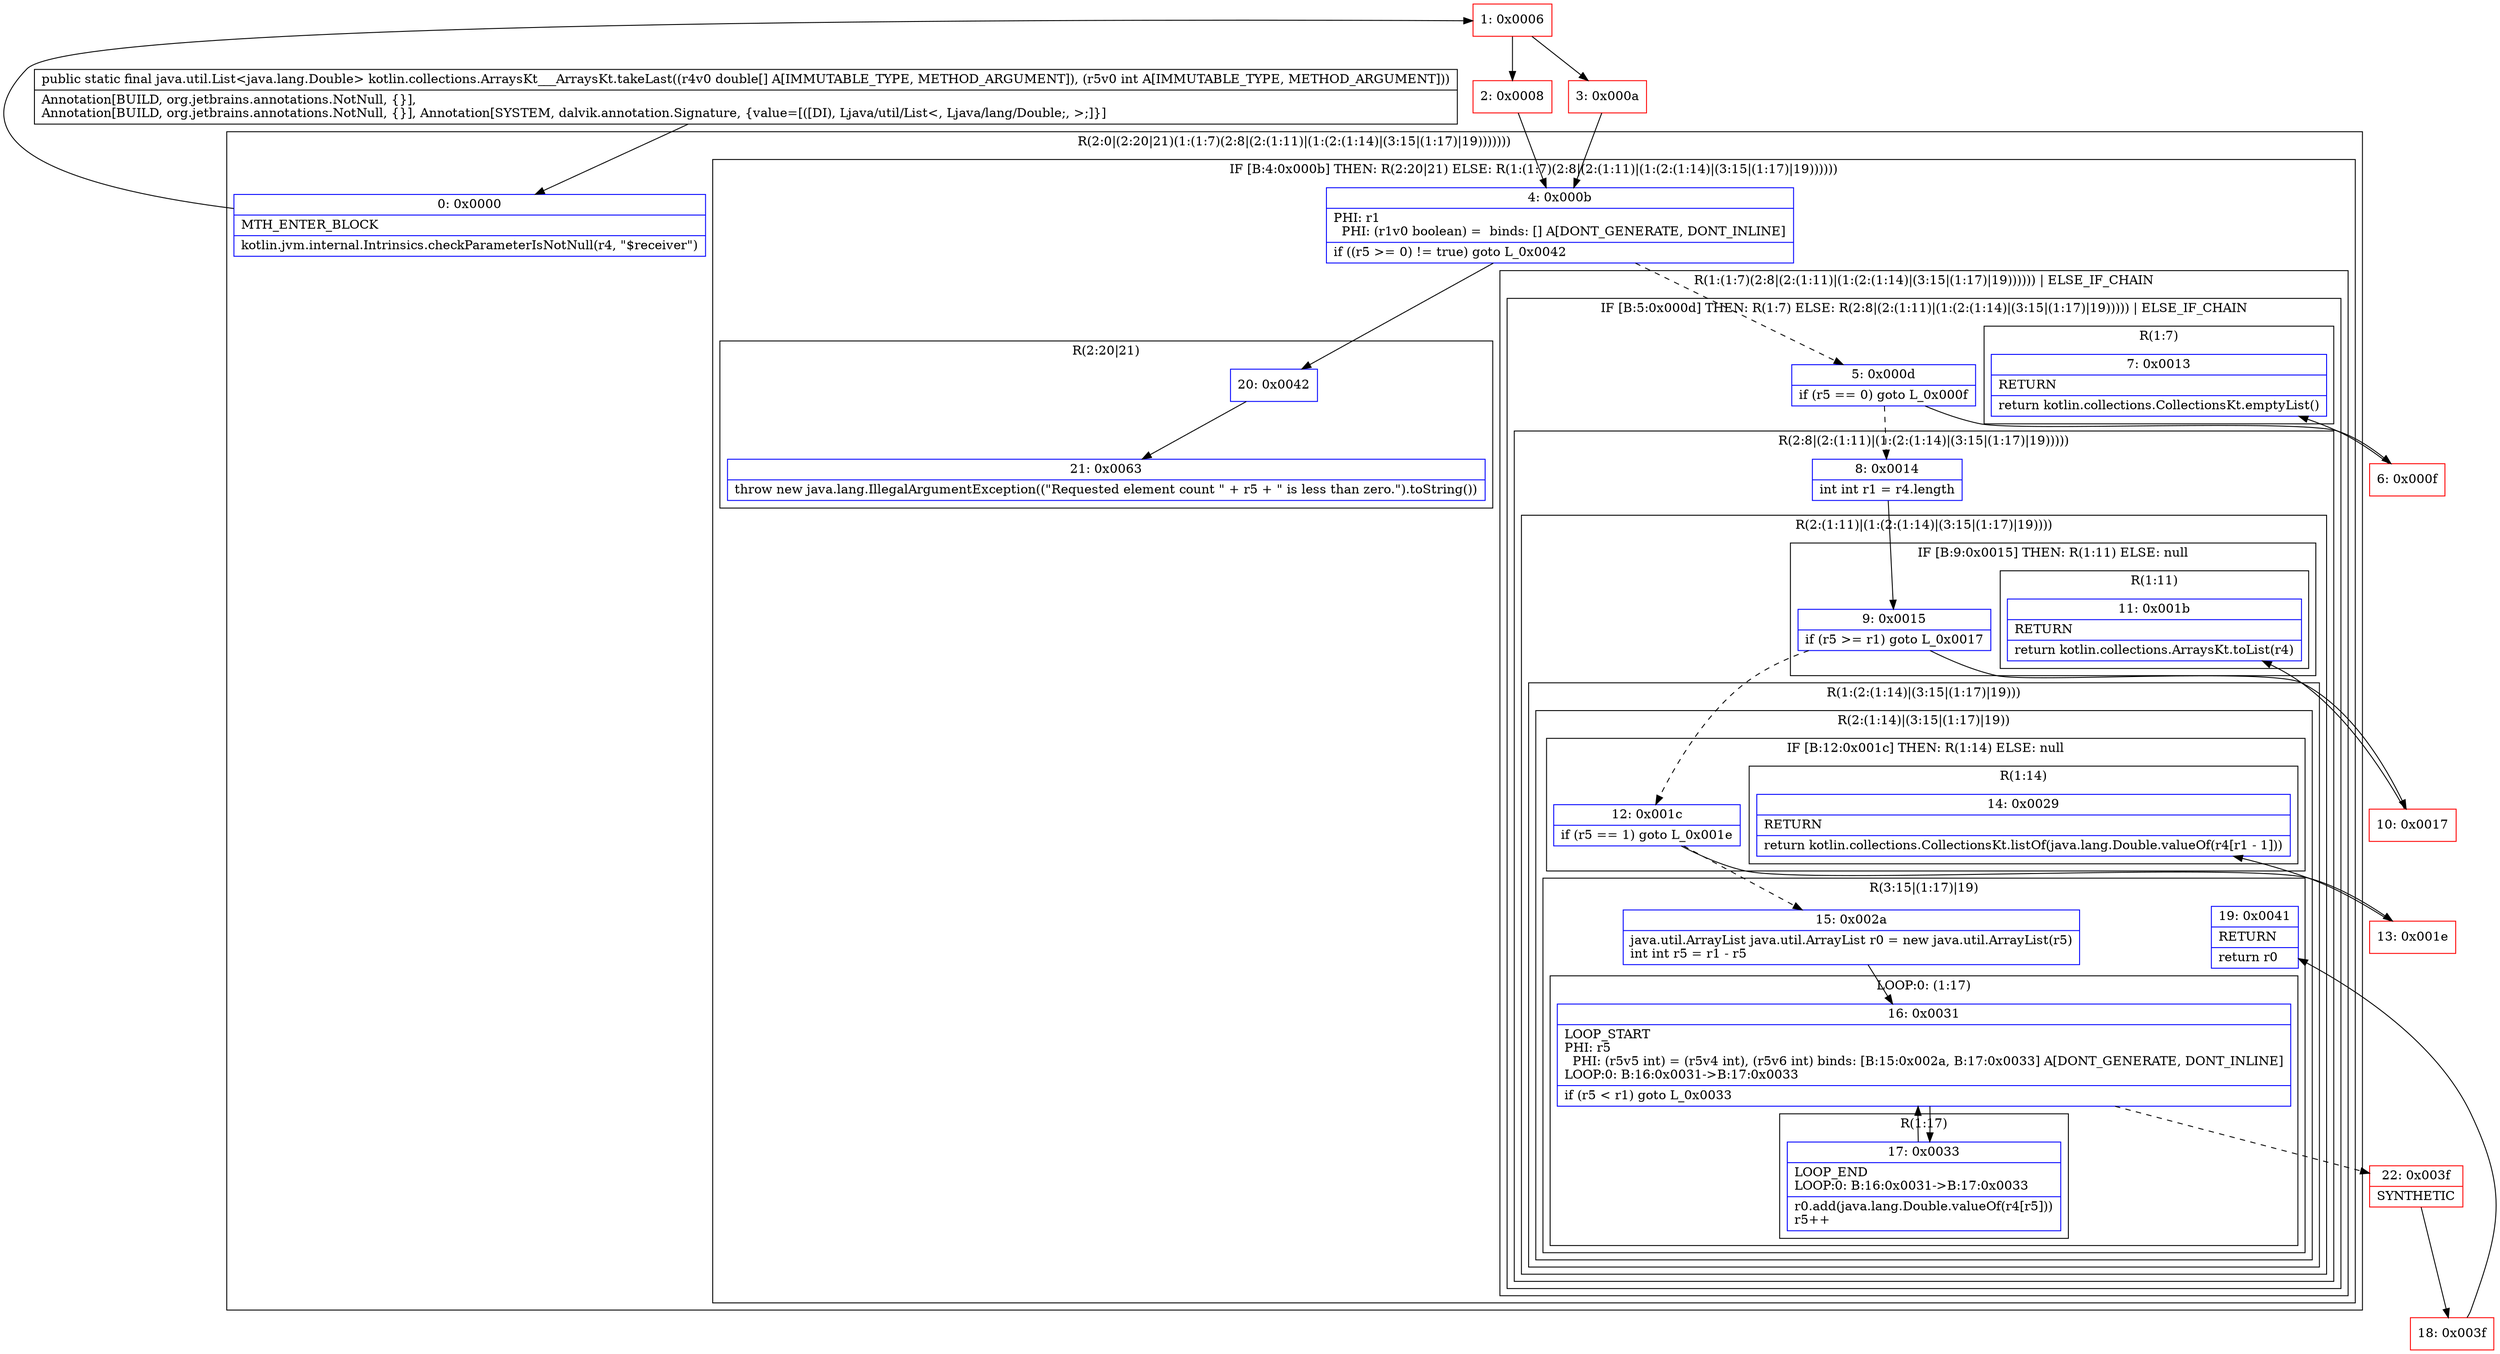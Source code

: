 digraph "CFG forkotlin.collections.ArraysKt___ArraysKt.takeLast([DI)Ljava\/util\/List;" {
subgraph cluster_Region_1312896577 {
label = "R(2:0|(2:20|21)(1:(1:7)(2:8|(2:(1:11)|(1:(2:(1:14)|(3:15|(1:17)|19)))))))";
node [shape=record,color=blue];
Node_0 [shape=record,label="{0\:\ 0x0000|MTH_ENTER_BLOCK\l|kotlin.jvm.internal.Intrinsics.checkParameterIsNotNull(r4, \"$receiver\")\l}"];
subgraph cluster_IfRegion_1117833391 {
label = "IF [B:4:0x000b] THEN: R(2:20|21) ELSE: R(1:(1:7)(2:8|(2:(1:11)|(1:(2:(1:14)|(3:15|(1:17)|19))))))";
node [shape=record,color=blue];
Node_4 [shape=record,label="{4\:\ 0x000b|PHI: r1 \l  PHI: (r1v0 boolean) =  binds: [] A[DONT_GENERATE, DONT_INLINE]\l|if ((r5 \>= 0) != true) goto L_0x0042\l}"];
subgraph cluster_Region_1816703497 {
label = "R(2:20|21)";
node [shape=record,color=blue];
Node_20 [shape=record,label="{20\:\ 0x0042}"];
Node_21 [shape=record,label="{21\:\ 0x0063|throw new java.lang.IllegalArgumentException((\"Requested element count \" + r5 + \" is less than zero.\").toString())\l}"];
}
subgraph cluster_Region_1564011656 {
label = "R(1:(1:7)(2:8|(2:(1:11)|(1:(2:(1:14)|(3:15|(1:17)|19)))))) | ELSE_IF_CHAIN\l";
node [shape=record,color=blue];
subgraph cluster_IfRegion_437008976 {
label = "IF [B:5:0x000d] THEN: R(1:7) ELSE: R(2:8|(2:(1:11)|(1:(2:(1:14)|(3:15|(1:17)|19))))) | ELSE_IF_CHAIN\l";
node [shape=record,color=blue];
Node_5 [shape=record,label="{5\:\ 0x000d|if (r5 == 0) goto L_0x000f\l}"];
subgraph cluster_Region_1588423694 {
label = "R(1:7)";
node [shape=record,color=blue];
Node_7 [shape=record,label="{7\:\ 0x0013|RETURN\l|return kotlin.collections.CollectionsKt.emptyList()\l}"];
}
subgraph cluster_Region_1831241443 {
label = "R(2:8|(2:(1:11)|(1:(2:(1:14)|(3:15|(1:17)|19)))))";
node [shape=record,color=blue];
Node_8 [shape=record,label="{8\:\ 0x0014|int int r1 = r4.length\l}"];
subgraph cluster_Region_2010924328 {
label = "R(2:(1:11)|(1:(2:(1:14)|(3:15|(1:17)|19))))";
node [shape=record,color=blue];
subgraph cluster_IfRegion_766577812 {
label = "IF [B:9:0x0015] THEN: R(1:11) ELSE: null";
node [shape=record,color=blue];
Node_9 [shape=record,label="{9\:\ 0x0015|if (r5 \>= r1) goto L_0x0017\l}"];
subgraph cluster_Region_1838853111 {
label = "R(1:11)";
node [shape=record,color=blue];
Node_11 [shape=record,label="{11\:\ 0x001b|RETURN\l|return kotlin.collections.ArraysKt.toList(r4)\l}"];
}
}
subgraph cluster_Region_373281454 {
label = "R(1:(2:(1:14)|(3:15|(1:17)|19)))";
node [shape=record,color=blue];
subgraph cluster_Region_600248699 {
label = "R(2:(1:14)|(3:15|(1:17)|19))";
node [shape=record,color=blue];
subgraph cluster_IfRegion_908588334 {
label = "IF [B:12:0x001c] THEN: R(1:14) ELSE: null";
node [shape=record,color=blue];
Node_12 [shape=record,label="{12\:\ 0x001c|if (r5 == 1) goto L_0x001e\l}"];
subgraph cluster_Region_2030879962 {
label = "R(1:14)";
node [shape=record,color=blue];
Node_14 [shape=record,label="{14\:\ 0x0029|RETURN\l|return kotlin.collections.CollectionsKt.listOf(java.lang.Double.valueOf(r4[r1 \- 1]))\l}"];
}
}
subgraph cluster_Region_859512926 {
label = "R(3:15|(1:17)|19)";
node [shape=record,color=blue];
Node_15 [shape=record,label="{15\:\ 0x002a|java.util.ArrayList java.util.ArrayList r0 = new java.util.ArrayList(r5)\lint int r5 = r1 \- r5\l}"];
subgraph cluster_LoopRegion_1794353476 {
label = "LOOP:0: (1:17)";
node [shape=record,color=blue];
Node_16 [shape=record,label="{16\:\ 0x0031|LOOP_START\lPHI: r5 \l  PHI: (r5v5 int) = (r5v4 int), (r5v6 int) binds: [B:15:0x002a, B:17:0x0033] A[DONT_GENERATE, DONT_INLINE]\lLOOP:0: B:16:0x0031\-\>B:17:0x0033\l|if (r5 \< r1) goto L_0x0033\l}"];
subgraph cluster_Region_1334037794 {
label = "R(1:17)";
node [shape=record,color=blue];
Node_17 [shape=record,label="{17\:\ 0x0033|LOOP_END\lLOOP:0: B:16:0x0031\-\>B:17:0x0033\l|r0.add(java.lang.Double.valueOf(r4[r5]))\lr5++\l}"];
}
}
Node_19 [shape=record,label="{19\:\ 0x0041|RETURN\l|return r0\l}"];
}
}
}
}
}
}
}
}
}
Node_1 [shape=record,color=red,label="{1\:\ 0x0006}"];
Node_2 [shape=record,color=red,label="{2\:\ 0x0008}"];
Node_3 [shape=record,color=red,label="{3\:\ 0x000a}"];
Node_6 [shape=record,color=red,label="{6\:\ 0x000f}"];
Node_10 [shape=record,color=red,label="{10\:\ 0x0017}"];
Node_13 [shape=record,color=red,label="{13\:\ 0x001e}"];
Node_18 [shape=record,color=red,label="{18\:\ 0x003f}"];
Node_22 [shape=record,color=red,label="{22\:\ 0x003f|SYNTHETIC\l}"];
MethodNode[shape=record,label="{public static final java.util.List\<java.lang.Double\> kotlin.collections.ArraysKt___ArraysKt.takeLast((r4v0 double[] A[IMMUTABLE_TYPE, METHOD_ARGUMENT]), (r5v0 int A[IMMUTABLE_TYPE, METHOD_ARGUMENT]))  | Annotation[BUILD, org.jetbrains.annotations.NotNull, \{\}], \lAnnotation[BUILD, org.jetbrains.annotations.NotNull, \{\}], Annotation[SYSTEM, dalvik.annotation.Signature, \{value=[([DI), Ljava\/util\/List\<, Ljava\/lang\/Double;, \>;]\}]\l}"];
MethodNode -> Node_0;
Node_0 -> Node_1;
Node_4 -> Node_5[style=dashed];
Node_4 -> Node_20;
Node_20 -> Node_21;
Node_5 -> Node_6;
Node_5 -> Node_8[style=dashed];
Node_8 -> Node_9;
Node_9 -> Node_10;
Node_9 -> Node_12[style=dashed];
Node_12 -> Node_13;
Node_12 -> Node_15[style=dashed];
Node_15 -> Node_16;
Node_16 -> Node_17;
Node_16 -> Node_22[style=dashed];
Node_17 -> Node_16;
Node_1 -> Node_2;
Node_1 -> Node_3;
Node_2 -> Node_4;
Node_3 -> Node_4;
Node_6 -> Node_7;
Node_10 -> Node_11;
Node_13 -> Node_14;
Node_18 -> Node_19;
Node_22 -> Node_18;
}

